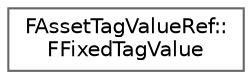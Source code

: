 digraph "Graphical Class Hierarchy"
{
 // INTERACTIVE_SVG=YES
 // LATEX_PDF_SIZE
  bgcolor="transparent";
  edge [fontname=Helvetica,fontsize=10,labelfontname=Helvetica,labelfontsize=10];
  node [fontname=Helvetica,fontsize=10,shape=box,height=0.2,width=0.4];
  rankdir="LR";
  Node0 [id="Node000000",label="FAssetTagValueRef::\lFFixedTagValue",height=0.2,width=0.4,color="grey40", fillcolor="white", style="filled",URL="$d7/d2d/classFAssetTagValueRef_1_1FFixedTagValue.html",tooltip=" "];
}
